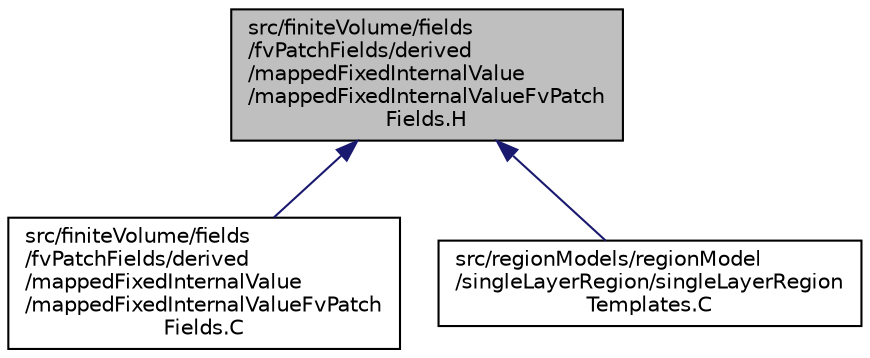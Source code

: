 digraph "src/finiteVolume/fields/fvPatchFields/derived/mappedFixedInternalValue/mappedFixedInternalValueFvPatchFields.H"
{
  bgcolor="transparent";
  edge [fontname="Helvetica",fontsize="10",labelfontname="Helvetica",labelfontsize="10"];
  node [fontname="Helvetica",fontsize="10",shape=record];
  Node1 [label="src/finiteVolume/fields\l/fvPatchFields/derived\l/mappedFixedInternalValue\l/mappedFixedInternalValueFvPatch\lFields.H",height=0.2,width=0.4,color="black", fillcolor="grey75", style="filled", fontcolor="black"];
  Node1 -> Node2 [dir="back",color="midnightblue",fontsize="10",style="solid",fontname="Helvetica"];
  Node2 [label="src/finiteVolume/fields\l/fvPatchFields/derived\l/mappedFixedInternalValue\l/mappedFixedInternalValueFvPatch\lFields.C",height=0.2,width=0.4,color="black",URL="$a05524.html"];
  Node1 -> Node3 [dir="back",color="midnightblue",fontsize="10",style="solid",fontname="Helvetica"];
  Node3 [label="src/regionModels/regionModel\l/singleLayerRegion/singleLayerRegion\lTemplates.C",height=0.2,width=0.4,color="black",URL="$a09552.html"];
}
